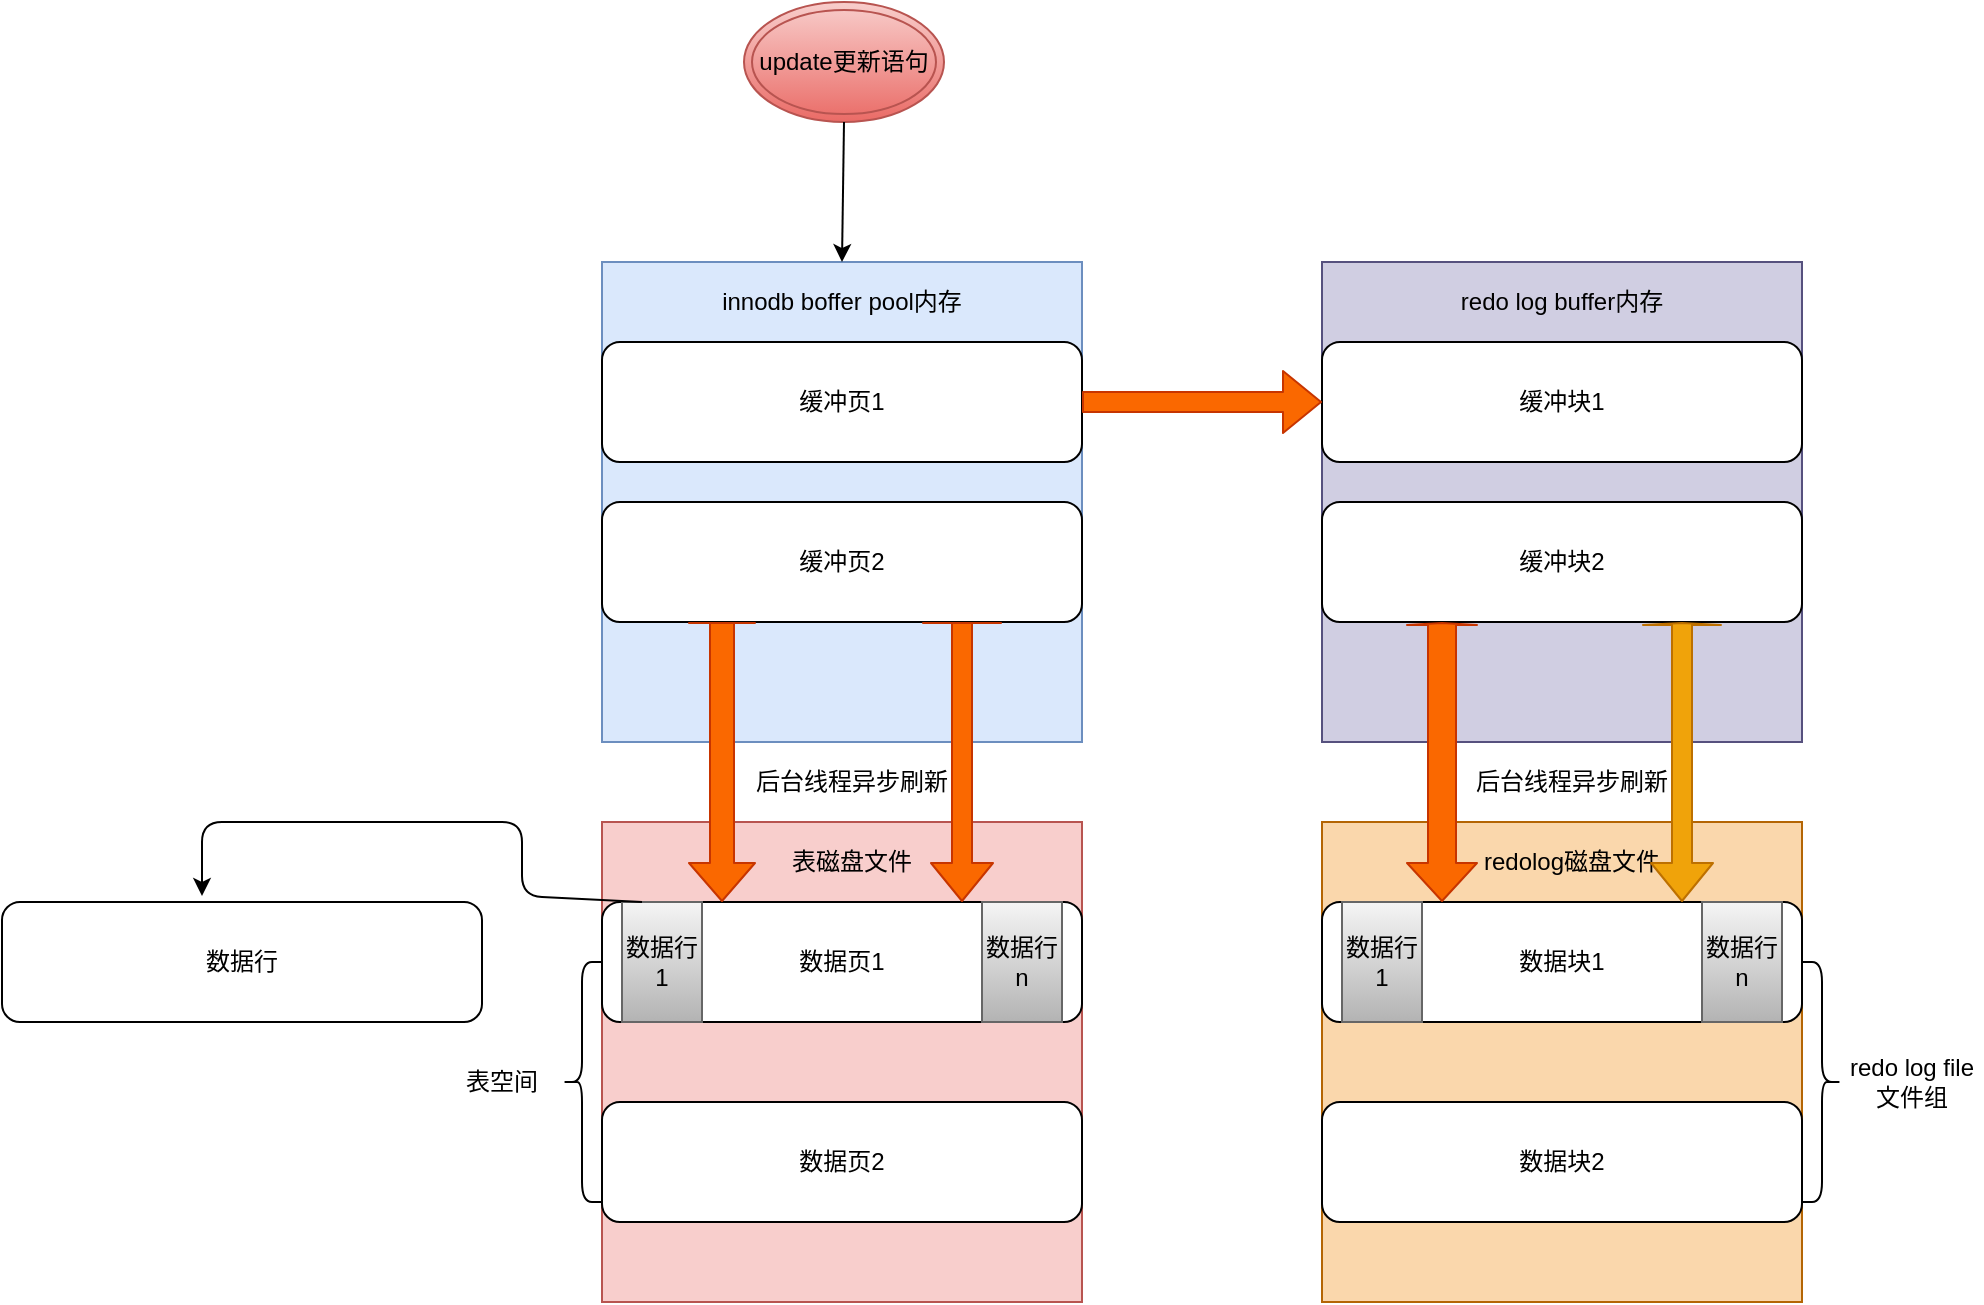 <mxfile version="14.8.6" type="github">
  <diagram id="1UGfSIZUDwF0RM6fDKGw" name="Page-1">
    <mxGraphModel dx="2249" dy="762" grid="1" gridSize="10" guides="1" tooltips="1" connect="1" arrows="1" fold="1" page="1" pageScale="1" pageWidth="827" pageHeight="1169" math="0" shadow="0">
      <root>
        <mxCell id="0" />
        <mxCell id="1" parent="0" />
        <mxCell id="xRVCFaqXsWq_xzEo-EkV-8" value="" style="rounded=0;whiteSpace=wrap;html=1;fillColor=#f8cecc;strokeColor=#b85450;" vertex="1" parent="1">
          <mxGeometry x="120" y="440" width="240" height="240" as="geometry" />
        </mxCell>
        <mxCell id="xRVCFaqXsWq_xzEo-EkV-2" value="update更新语句" style="ellipse;shape=doubleEllipse;whiteSpace=wrap;html=1;gradientColor=#ea6b66;fillColor=#f8cecc;strokeColor=#b85450;" vertex="1" parent="1">
          <mxGeometry x="191" y="30" width="100" height="60" as="geometry" />
        </mxCell>
        <mxCell id="xRVCFaqXsWq_xzEo-EkV-3" value="" style="rounded=0;whiteSpace=wrap;html=1;fillColor=#dae8fc;strokeColor=#6c8ebf;" vertex="1" parent="1">
          <mxGeometry x="120" y="160" width="240" height="240" as="geometry" />
        </mxCell>
        <mxCell id="xRVCFaqXsWq_xzEo-EkV-4" value="innodb boffer pool内存" style="text;html=1;strokeColor=none;fillColor=none;align=center;verticalAlign=middle;whiteSpace=wrap;rounded=0;" vertex="1" parent="1">
          <mxGeometry x="170" y="170" width="140" height="20" as="geometry" />
        </mxCell>
        <mxCell id="xRVCFaqXsWq_xzEo-EkV-5" value="数据行" style="rounded=1;whiteSpace=wrap;html=1;" vertex="1" parent="1">
          <mxGeometry x="-180" y="480" width="240" height="60" as="geometry" />
        </mxCell>
        <mxCell id="xRVCFaqXsWq_xzEo-EkV-6" value="数据页1" style="rounded=1;whiteSpace=wrap;html=1;" vertex="1" parent="1">
          <mxGeometry x="120" y="480" width="240" height="60" as="geometry" />
        </mxCell>
        <mxCell id="xRVCFaqXsWq_xzEo-EkV-9" value="表磁盘文件" style="text;html=1;strokeColor=none;fillColor=none;align=center;verticalAlign=middle;whiteSpace=wrap;rounded=0;" vertex="1" parent="1">
          <mxGeometry x="200" y="450" width="90" height="20" as="geometry" />
        </mxCell>
        <mxCell id="xRVCFaqXsWq_xzEo-EkV-10" value="缓冲页1" style="rounded=1;whiteSpace=wrap;html=1;" vertex="1" parent="1">
          <mxGeometry x="120" y="200" width="240" height="60" as="geometry" />
        </mxCell>
        <mxCell id="xRVCFaqXsWq_xzEo-EkV-11" value="数据行1" style="rounded=0;whiteSpace=wrap;html=1;gradientColor=#b3b3b3;fillColor=#f5f5f5;strokeColor=#666666;" vertex="1" parent="1">
          <mxGeometry x="130" y="480" width="40" height="60" as="geometry" />
        </mxCell>
        <mxCell id="xRVCFaqXsWq_xzEo-EkV-14" value="数据行n" style="rounded=0;whiteSpace=wrap;html=1;gradientColor=#b3b3b3;fillColor=#f5f5f5;strokeColor=#666666;" vertex="1" parent="1">
          <mxGeometry x="310" y="480" width="40" height="60" as="geometry" />
        </mxCell>
        <mxCell id="xRVCFaqXsWq_xzEo-EkV-15" value="" style="endArrow=classic;html=1;exitX=0.25;exitY=0;exitDx=0;exitDy=0;" edge="1" parent="1" source="xRVCFaqXsWq_xzEo-EkV-11">
          <mxGeometry width="50" height="50" relative="1" as="geometry">
            <mxPoint x="390" y="610" as="sourcePoint" />
            <mxPoint x="-80" y="477" as="targetPoint" />
            <Array as="points">
              <mxPoint x="80" y="477" />
              <mxPoint x="80" y="440" />
              <mxPoint x="30" y="440" />
              <mxPoint x="-80" y="440" />
            </Array>
          </mxGeometry>
        </mxCell>
        <mxCell id="xRVCFaqXsWq_xzEo-EkV-16" value="缓冲页2" style="rounded=1;whiteSpace=wrap;html=1;" vertex="1" parent="1">
          <mxGeometry x="120" y="280" width="240" height="60" as="geometry" />
        </mxCell>
        <mxCell id="xRVCFaqXsWq_xzEo-EkV-17" value="数据页2" style="rounded=1;whiteSpace=wrap;html=1;" vertex="1" parent="1">
          <mxGeometry x="120" y="580" width="240" height="60" as="geometry" />
        </mxCell>
        <mxCell id="xRVCFaqXsWq_xzEo-EkV-18" value="" style="shape=flexArrow;endArrow=classic;startArrow=classic;html=1;entryX=0.25;entryY=1;entryDx=0;entryDy=0;width=12;endSize=-0.33;fillColor=#fa6800;strokeColor=#C73500;" edge="1" parent="1" target="xRVCFaqXsWq_xzEo-EkV-16">
          <mxGeometry width="100" height="100" relative="1" as="geometry">
            <mxPoint x="180" y="480" as="sourcePoint" />
            <mxPoint x="600" y="410" as="targetPoint" />
          </mxGeometry>
        </mxCell>
        <mxCell id="xRVCFaqXsWq_xzEo-EkV-19" value="" style="shape=flexArrow;endArrow=classic;startArrow=classic;html=1;entryX=0.25;entryY=1;entryDx=0;entryDy=0;endWidth=28;endSize=-0.33;fillColor=#fa6800;strokeColor=#C73500;" edge="1" parent="1">
          <mxGeometry width="100" height="100" relative="1" as="geometry">
            <mxPoint x="300" y="480" as="sourcePoint" />
            <mxPoint x="300" y="340" as="targetPoint" />
          </mxGeometry>
        </mxCell>
        <mxCell id="xRVCFaqXsWq_xzEo-EkV-20" value="" style="shape=curlyBracket;whiteSpace=wrap;html=1;rounded=1;" vertex="1" parent="1">
          <mxGeometry x="100" y="510" width="20" height="120" as="geometry" />
        </mxCell>
        <mxCell id="xRVCFaqXsWq_xzEo-EkV-21" value="表空间" style="text;html=1;strokeColor=none;fillColor=none;align=center;verticalAlign=middle;whiteSpace=wrap;rounded=0;" vertex="1" parent="1">
          <mxGeometry x="50" y="560" width="40" height="20" as="geometry" />
        </mxCell>
        <mxCell id="xRVCFaqXsWq_xzEo-EkV-22" value="后台线程异步刷新" style="text;html=1;strokeColor=none;fillColor=none;align=center;verticalAlign=middle;whiteSpace=wrap;rounded=0;" vertex="1" parent="1">
          <mxGeometry x="170" y="410" width="150" height="20" as="geometry" />
        </mxCell>
        <mxCell id="xRVCFaqXsWq_xzEo-EkV-23" value="" style="rounded=0;whiteSpace=wrap;html=1;fillColor=#d0cee2;strokeColor=#56517e;" vertex="1" parent="1">
          <mxGeometry x="480" y="160" width="240" height="240" as="geometry" />
        </mxCell>
        <mxCell id="xRVCFaqXsWq_xzEo-EkV-24" value="redo log buffer内存" style="text;html=1;strokeColor=none;fillColor=none;align=center;verticalAlign=middle;whiteSpace=wrap;rounded=0;" vertex="1" parent="1">
          <mxGeometry x="530" y="170" width="140" height="20" as="geometry" />
        </mxCell>
        <mxCell id="xRVCFaqXsWq_xzEo-EkV-25" value="缓冲块1" style="rounded=1;whiteSpace=wrap;html=1;" vertex="1" parent="1">
          <mxGeometry x="480" y="200" width="240" height="60" as="geometry" />
        </mxCell>
        <mxCell id="xRVCFaqXsWq_xzEo-EkV-26" value="缓冲块2" style="rounded=1;whiteSpace=wrap;html=1;" vertex="1" parent="1">
          <mxGeometry x="480" y="280" width="240" height="60" as="geometry" />
        </mxCell>
        <mxCell id="xRVCFaqXsWq_xzEo-EkV-27" value="" style="rounded=0;whiteSpace=wrap;html=1;fillColor=#fad7ac;strokeColor=#b46504;" vertex="1" parent="1">
          <mxGeometry x="480" y="440" width="240" height="240" as="geometry" />
        </mxCell>
        <mxCell id="xRVCFaqXsWq_xzEo-EkV-28" value="数据块1" style="rounded=1;whiteSpace=wrap;html=1;" vertex="1" parent="1">
          <mxGeometry x="480" y="480" width="240" height="60" as="geometry" />
        </mxCell>
        <mxCell id="xRVCFaqXsWq_xzEo-EkV-29" value="redolog磁盘文件" style="text;html=1;strokeColor=none;fillColor=none;align=center;verticalAlign=middle;whiteSpace=wrap;rounded=0;" vertex="1" parent="1">
          <mxGeometry x="555" y="450" width="100" height="20" as="geometry" />
        </mxCell>
        <mxCell id="xRVCFaqXsWq_xzEo-EkV-30" value="数据行1" style="rounded=0;whiteSpace=wrap;html=1;gradientColor=#b3b3b3;fillColor=#f5f5f5;strokeColor=#666666;" vertex="1" parent="1">
          <mxGeometry x="490" y="480" width="40" height="60" as="geometry" />
        </mxCell>
        <mxCell id="xRVCFaqXsWq_xzEo-EkV-31" value="数据行n" style="rounded=0;whiteSpace=wrap;html=1;gradientColor=#b3b3b3;fillColor=#f5f5f5;strokeColor=#666666;" vertex="1" parent="1">
          <mxGeometry x="670" y="480" width="40" height="60" as="geometry" />
        </mxCell>
        <mxCell id="xRVCFaqXsWq_xzEo-EkV-32" value="数据块2" style="rounded=1;whiteSpace=wrap;html=1;" vertex="1" parent="1">
          <mxGeometry x="480" y="580" width="240" height="60" as="geometry" />
        </mxCell>
        <mxCell id="xRVCFaqXsWq_xzEo-EkV-33" value="" style="shape=flexArrow;endArrow=classic;startArrow=classic;html=1;entryX=0.25;entryY=1;entryDx=0;entryDy=0;width=14;endSize=0;fillColor=#fa6800;strokeColor=#C73500;" edge="1" parent="1">
          <mxGeometry width="100" height="100" relative="1" as="geometry">
            <mxPoint x="540" y="480" as="sourcePoint" />
            <mxPoint x="540" y="340" as="targetPoint" />
          </mxGeometry>
        </mxCell>
        <mxCell id="xRVCFaqXsWq_xzEo-EkV-34" value="" style="shape=flexArrow;endArrow=classic;startArrow=classic;html=1;entryX=0.25;entryY=1;entryDx=0;entryDy=0;endWidth=28;endSize=0;fillColor=#f0a30a;strokeColor=#BD7000;" edge="1" parent="1">
          <mxGeometry width="100" height="100" relative="1" as="geometry">
            <mxPoint x="660" y="480" as="sourcePoint" />
            <mxPoint x="660" y="340" as="targetPoint" />
          </mxGeometry>
        </mxCell>
        <mxCell id="xRVCFaqXsWq_xzEo-EkV-36" value="后台线程异步刷新" style="text;html=1;strokeColor=none;fillColor=none;align=center;verticalAlign=middle;whiteSpace=wrap;rounded=0;" vertex="1" parent="1">
          <mxGeometry x="530" y="410" width="150" height="20" as="geometry" />
        </mxCell>
        <mxCell id="xRVCFaqXsWq_xzEo-EkV-37" value="" style="shape=curlyBracket;whiteSpace=wrap;html=1;rounded=1;flipH=1;" vertex="1" parent="1">
          <mxGeometry x="720" y="510" width="20" height="120" as="geometry" />
        </mxCell>
        <mxCell id="xRVCFaqXsWq_xzEo-EkV-38" value="redo log file文件组" style="text;html=1;strokeColor=none;fillColor=none;align=center;verticalAlign=middle;whiteSpace=wrap;rounded=0;" vertex="1" parent="1">
          <mxGeometry x="740" y="560" width="70" height="20" as="geometry" />
        </mxCell>
        <mxCell id="xRVCFaqXsWq_xzEo-EkV-40" value="" style="endArrow=classic;html=1;" edge="1" parent="1">
          <mxGeometry width="50" height="50" relative="1" as="geometry">
            <mxPoint x="241" y="90" as="sourcePoint" />
            <mxPoint x="240" y="160" as="targetPoint" />
          </mxGeometry>
        </mxCell>
        <mxCell id="xRVCFaqXsWq_xzEo-EkV-45" value="" style="shape=flexArrow;endArrow=classic;html=1;exitX=1;exitY=0.5;exitDx=0;exitDy=0;fillColor=#fa6800;strokeColor=#C73500;" edge="1" parent="1" source="xRVCFaqXsWq_xzEo-EkV-10">
          <mxGeometry width="50" height="50" relative="1" as="geometry">
            <mxPoint x="550" y="360" as="sourcePoint" />
            <mxPoint x="480" y="230" as="targetPoint" />
          </mxGeometry>
        </mxCell>
      </root>
    </mxGraphModel>
  </diagram>
</mxfile>
